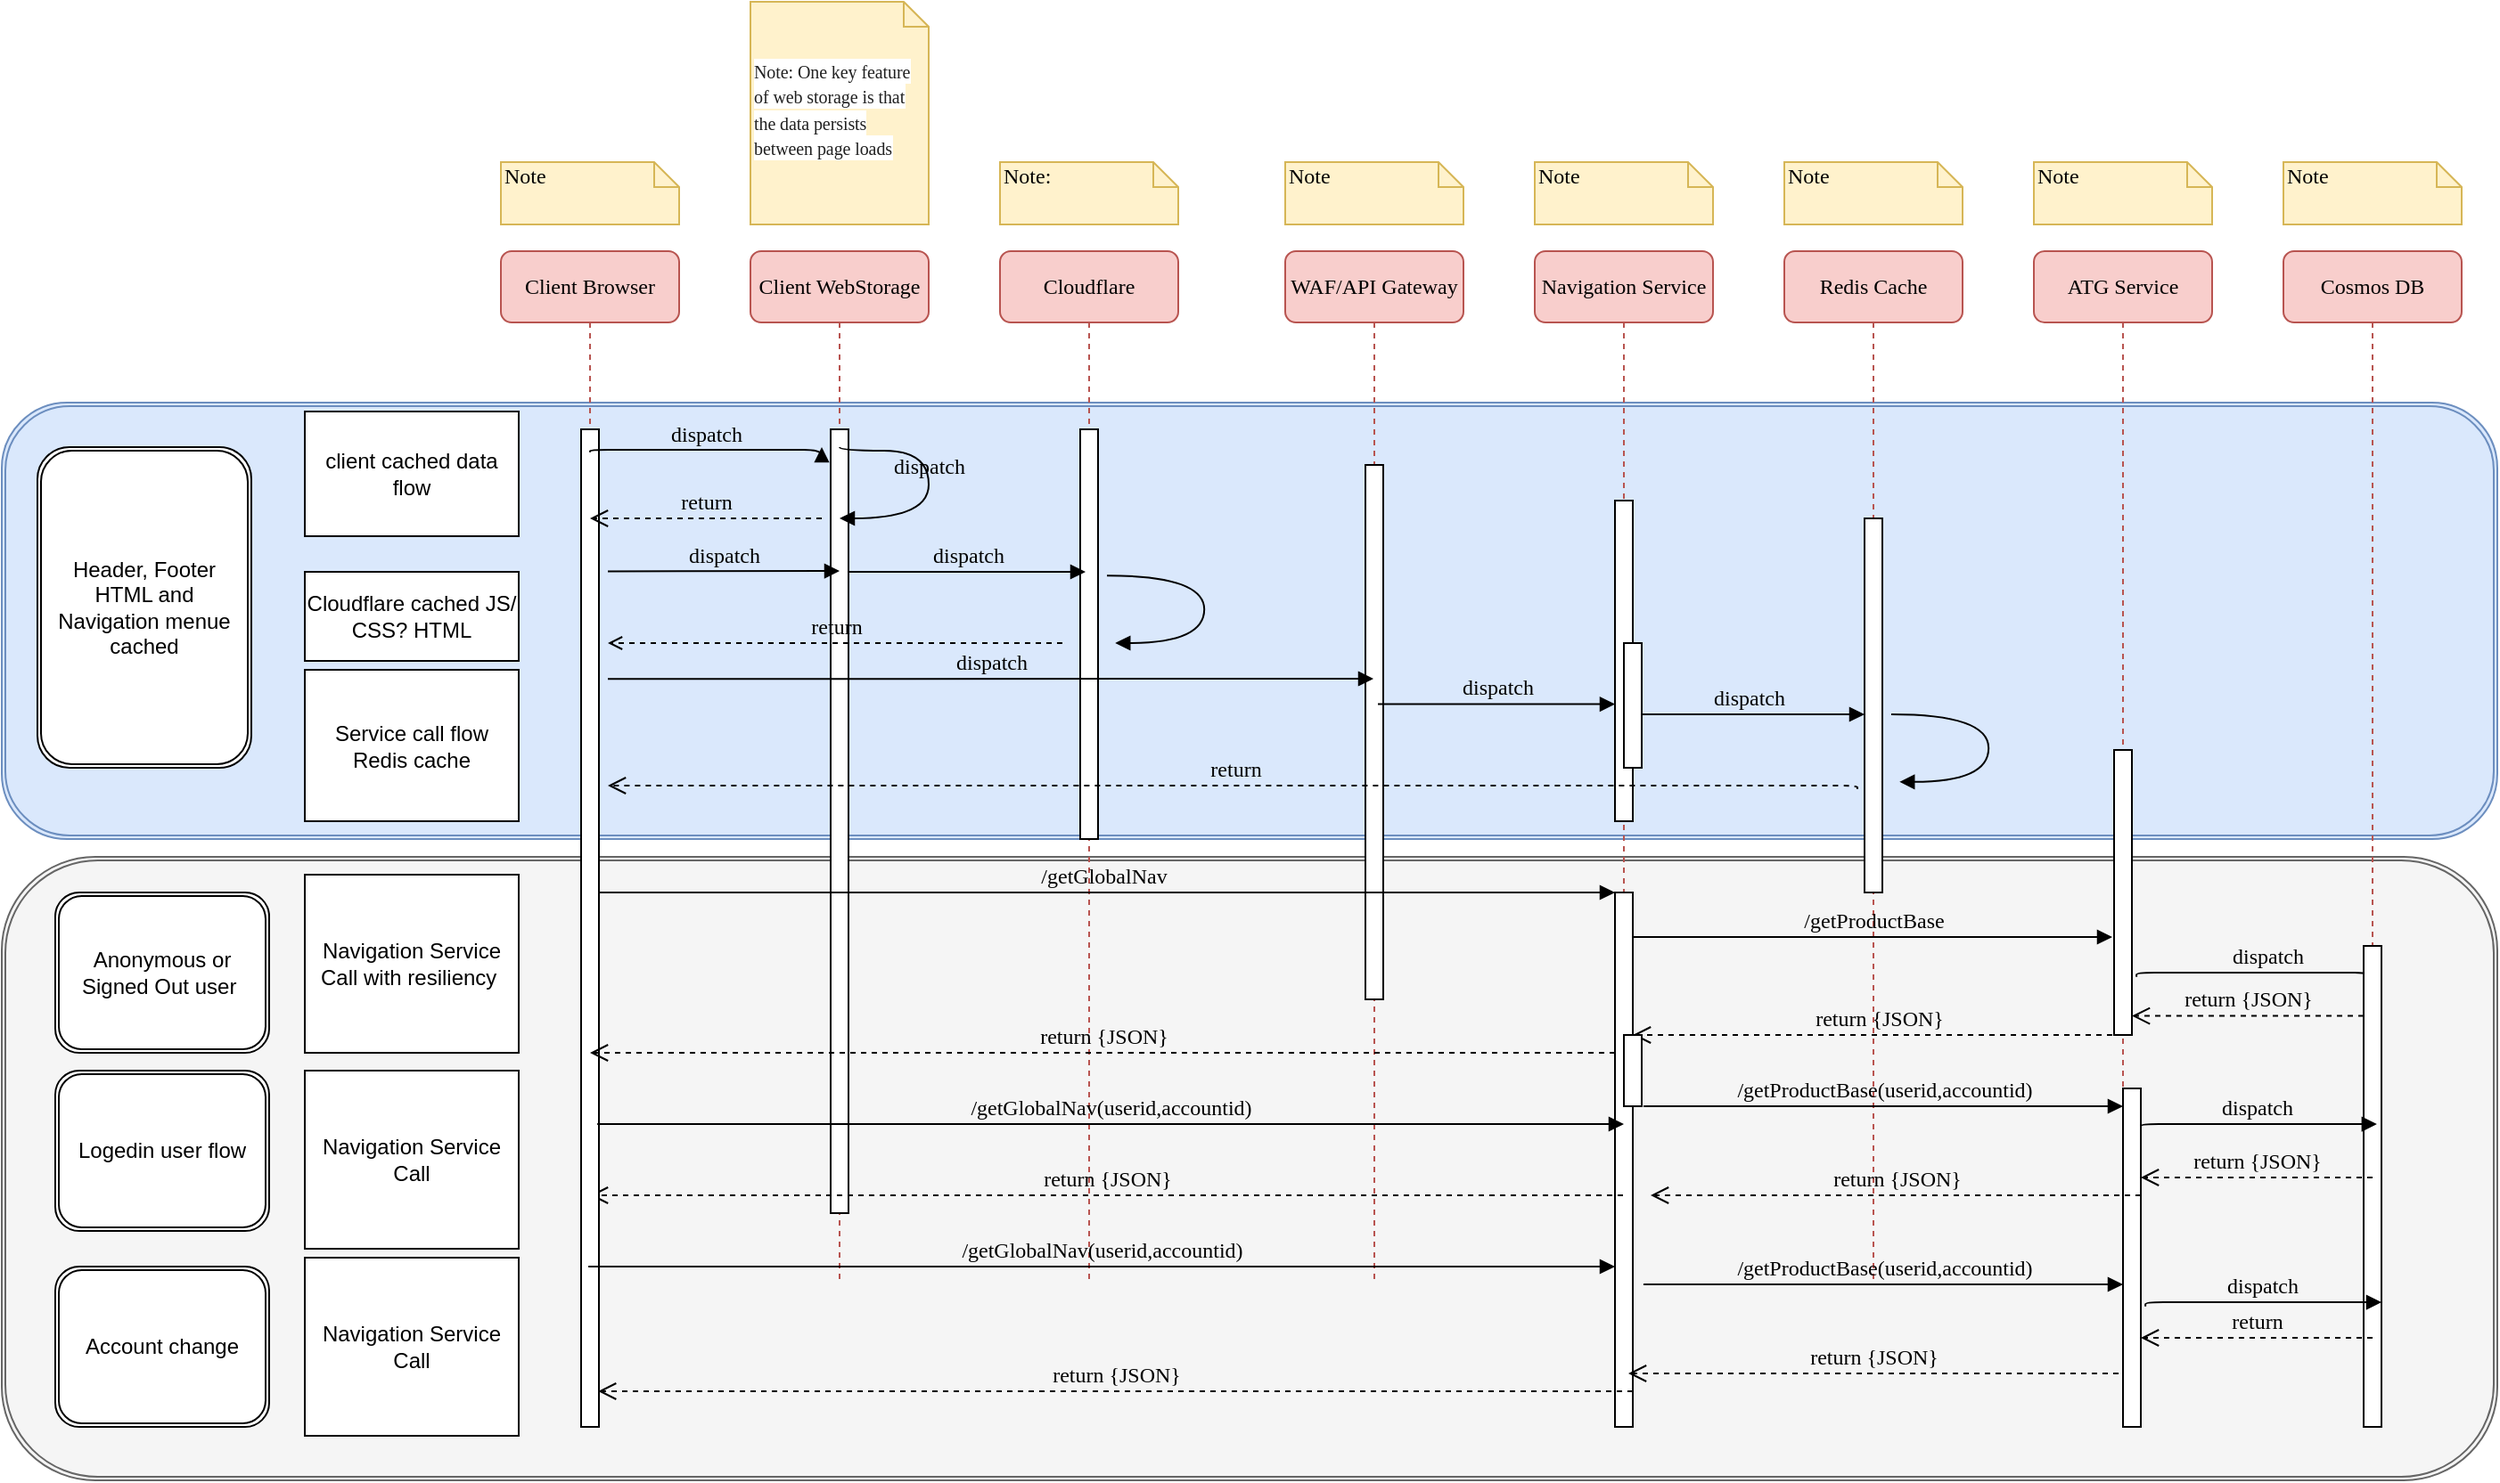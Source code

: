 <mxfile version="14.7.6" type="github">
  <diagram name="Page-1" id="13e1069c-82ec-6db2-03f1-153e76fe0fe0">
    <mxGraphModel dx="2583" dy="1631" grid="1" gridSize="10" guides="1" tooltips="1" connect="1" arrows="1" fold="1" page="1" pageScale="1" pageWidth="1100" pageHeight="850" background="none" math="0" shadow="0">
      <root>
        <mxCell id="0" />
        <mxCell id="1" parent="0" />
        <mxCell id="yelbldS1KdPnHRLMAt5i-46" value="" style="shape=ext;double=1;rounded=1;whiteSpace=wrap;html=1;verticalAlign=middle;fillColor=#f5f5f5;strokeColor=#666666;fontColor=#333333;" vertex="1" parent="1">
          <mxGeometry x="-320" y="420" width="1400" height="350" as="geometry" />
        </mxCell>
        <mxCell id="yelbldS1KdPnHRLMAt5i-44" value="&lt;span style=&quot;color: rgba(0 , 0 , 0 , 0) ; font-family: monospace ; font-size: 0px&quot;&gt;%3CmxGraphModel%3E%3Croot%3E%3CmxCell%20id%3D%220%22%2F%3E%3CmxCell%20id%3D%221%22%20parent%3D%220%22%2F%3E%3CmxCell%20id%3D%222%22%20value%3D%22Anonymous%20or%20Signed%20Out%20user%26amp%3Bnbsp%3B%22%20style%3D%22shape%3Dext%3Bdouble%3D1%3Brounded%3D1%3BwhiteSpace%3Dwrap%3Bhtml%3D1%3B%22%20vertex%3D%221%22%20parent%3D%221%22%3E%3CmxGeometry%20x%3D%22-290%22%20y%3D%22440%22%20width%3D%22120%22%20height%3D%2290%22%20as%3D%22geometry%22%2F%3E%3C%2FmxCell%3E%3C%2Froot%3E%3C%2FmxGraphModel%3E&lt;/span&gt;" style="shape=ext;double=1;rounded=1;whiteSpace=wrap;html=1;verticalAlign=middle;fillColor=#dae8fc;strokeColor=#6c8ebf;" vertex="1" parent="1">
          <mxGeometry x="-320" y="165" width="1400" height="245" as="geometry" />
        </mxCell>
        <mxCell id="yelbldS1KdPnHRLMAt5i-15" value="" style="html=1;verticalAlign=bottom;endArrow=block;labelBackgroundColor=none;fontFamily=Verdana;fontSize=12;elbow=vertical;edgeStyle=orthogonalEdgeStyle;curved=1;entryX=1;entryY=0.286;entryPerimeter=0;exitX=1.038;exitY=0.345;exitPerimeter=0;" edge="1" parent="1">
          <mxGeometry x="-0.233" y="25" relative="1" as="geometry">
            <mxPoint x="300.0" y="262.08" as="sourcePoint" />
            <mxPoint x="304.62" y="300.0" as="targetPoint" />
            <Array as="points">
              <mxPoint x="354.62" y="261.98" />
              <mxPoint x="354.62" y="299.98" />
            </Array>
            <mxPoint as="offset" />
          </mxGeometry>
        </mxCell>
        <mxCell id="7baba1c4bc27f4b0-2" value="Cloudflare" style="shape=umlLifeline;perimeter=lifelinePerimeter;whiteSpace=wrap;html=1;container=1;collapsible=0;recursiveResize=0;outlineConnect=0;rounded=1;shadow=0;comic=0;labelBackgroundColor=none;strokeWidth=1;fontFamily=Verdana;fontSize=12;align=center;fillColor=#f8cecc;strokeColor=#b85450;" parent="1" vertex="1">
          <mxGeometry x="240" y="80" width="100" height="580" as="geometry" />
        </mxCell>
        <mxCell id="7baba1c4bc27f4b0-10" value="" style="html=1;points=[];perimeter=orthogonalPerimeter;rounded=0;shadow=0;comic=0;labelBackgroundColor=none;strokeWidth=1;fontFamily=Verdana;fontSize=12;align=center;" parent="7baba1c4bc27f4b0-2" vertex="1">
          <mxGeometry x="45" y="100" width="10" height="230" as="geometry" />
        </mxCell>
        <mxCell id="7baba1c4bc27f4b0-3" value="WAF/API Gateway" style="shape=umlLifeline;perimeter=lifelinePerimeter;whiteSpace=wrap;html=1;container=1;collapsible=0;recursiveResize=0;outlineConnect=0;rounded=1;shadow=0;comic=0;labelBackgroundColor=none;strokeWidth=1;fontFamily=Verdana;fontSize=12;align=center;fillColor=#f8cecc;strokeColor=#b85450;" parent="1" vertex="1">
          <mxGeometry x="400" y="80" width="100" height="580" as="geometry" />
        </mxCell>
        <mxCell id="7baba1c4bc27f4b0-13" value="" style="html=1;points=[];perimeter=orthogonalPerimeter;rounded=0;shadow=0;comic=0;labelBackgroundColor=none;strokeWidth=1;fontFamily=Verdana;fontSize=12;align=center;" parent="7baba1c4bc27f4b0-3" vertex="1">
          <mxGeometry x="45" y="120" width="10" height="300" as="geometry" />
        </mxCell>
        <mxCell id="7baba1c4bc27f4b0-4" value="Navigation Service" style="shape=umlLifeline;perimeter=lifelinePerimeter;whiteSpace=wrap;html=1;container=1;collapsible=0;recursiveResize=0;outlineConnect=0;rounded=1;shadow=0;comic=0;labelBackgroundColor=none;strokeWidth=1;fontFamily=Verdana;fontSize=12;align=center;fillColor=#f8cecc;strokeColor=#b85450;" parent="1" vertex="1">
          <mxGeometry x="540" y="80" width="100" height="580" as="geometry" />
        </mxCell>
        <mxCell id="7baba1c4bc27f4b0-5" value="Redis Cache" style="shape=umlLifeline;perimeter=lifelinePerimeter;whiteSpace=wrap;html=1;container=1;collapsible=0;recursiveResize=0;outlineConnect=0;rounded=1;shadow=0;comic=0;labelBackgroundColor=none;strokeWidth=1;fontFamily=Verdana;fontSize=12;align=center;fillColor=#f8cecc;strokeColor=#b85450;" parent="1" vertex="1">
          <mxGeometry x="680" y="80" width="100" height="580" as="geometry" />
        </mxCell>
        <mxCell id="7baba1c4bc27f4b0-6" value="ATG Service" style="shape=umlLifeline;perimeter=lifelinePerimeter;whiteSpace=wrap;html=1;container=1;collapsible=0;recursiveResize=0;outlineConnect=0;rounded=1;shadow=0;comic=0;labelBackgroundColor=none;strokeWidth=1;fontFamily=Verdana;fontSize=12;align=center;fillColor=#f8cecc;strokeColor=#b85450;" parent="1" vertex="1">
          <mxGeometry x="820" y="80" width="100" height="580" as="geometry" />
        </mxCell>
        <mxCell id="7baba1c4bc27f4b0-7" value="Cosmos DB" style="shape=umlLifeline;perimeter=lifelinePerimeter;whiteSpace=wrap;html=1;container=1;collapsible=0;recursiveResize=0;outlineConnect=0;rounded=1;shadow=0;comic=0;labelBackgroundColor=none;strokeWidth=1;fontFamily=Verdana;fontSize=12;align=center;fillColor=#f8cecc;strokeColor=#b85450;" parent="1" vertex="1">
          <mxGeometry x="960" y="80" width="100" height="580" as="geometry" />
        </mxCell>
        <mxCell id="7baba1c4bc27f4b0-8" value="Client WebStorage" style="shape=umlLifeline;perimeter=lifelinePerimeter;whiteSpace=wrap;html=1;container=1;collapsible=0;recursiveResize=0;outlineConnect=0;rounded=1;shadow=0;comic=0;labelBackgroundColor=none;strokeWidth=1;fontFamily=Verdana;fontSize=12;align=center;fillColor=#f8cecc;strokeColor=#b85450;" parent="1" vertex="1">
          <mxGeometry x="100" y="80" width="100" height="580" as="geometry" />
        </mxCell>
        <mxCell id="7baba1c4bc27f4b0-9" value="" style="html=1;points=[];perimeter=orthogonalPerimeter;rounded=0;shadow=0;comic=0;labelBackgroundColor=none;strokeWidth=1;fontFamily=Verdana;fontSize=12;align=center;" parent="7baba1c4bc27f4b0-8" vertex="1">
          <mxGeometry x="45" y="100" width="10" height="440" as="geometry" />
        </mxCell>
        <mxCell id="7baba1c4bc27f4b0-16" value="" style="html=1;points=[];perimeter=orthogonalPerimeter;rounded=0;shadow=0;comic=0;labelBackgroundColor=none;strokeWidth=1;fontFamily=Verdana;fontSize=12;align=center;" parent="1" vertex="1">
          <mxGeometry x="585" y="220" width="10" height="180" as="geometry" />
        </mxCell>
        <mxCell id="7baba1c4bc27f4b0-17" value="dispatch" style="html=1;verticalAlign=bottom;endArrow=block;labelBackgroundColor=none;fontFamily=Verdana;fontSize=12;edgeStyle=elbowEdgeStyle;elbow=vertical;entryX=0.5;entryY=0.115;entryDx=0;entryDy=0;entryPerimeter=0;exitX=1.257;exitY=0.796;exitDx=0;exitDy=0;exitPerimeter=0;" parent="1" source="yelbldS1KdPnHRLMAt5i-22" target="7baba1c4bc27f4b0-25" edge="1">
          <mxGeometry relative="1" as="geometry">
            <mxPoint x="510" y="220" as="sourcePoint" />
            <Array as="points">
              <mxPoint x="900" y="485" />
              <mxPoint x="870" y="355" />
              <mxPoint x="550" y="210" />
              <mxPoint x="460" y="220" />
            </Array>
            <mxPoint x="980" y="453" as="targetPoint" />
          </mxGeometry>
        </mxCell>
        <mxCell id="7baba1c4bc27f4b0-19" value="" style="html=1;points=[];perimeter=orthogonalPerimeter;rounded=0;shadow=0;comic=0;labelBackgroundColor=none;strokeWidth=1;fontFamily=Verdana;fontSize=12;align=center;" parent="1" vertex="1">
          <mxGeometry x="725" y="230" width="10" height="210" as="geometry" />
        </mxCell>
        <mxCell id="7baba1c4bc27f4b0-20" value="dispatch" style="html=1;verticalAlign=bottom;endArrow=block;labelBackgroundColor=none;fontFamily=Verdana;fontSize=12;edgeStyle=elbowEdgeStyle;elbow=vertical;" parent="1" source="7baba1c4bc27f4b0-16" edge="1">
          <mxGeometry relative="1" as="geometry">
            <mxPoint x="650" y="230" as="sourcePoint" />
            <mxPoint x="725" y="340" as="targetPoint" />
            <Array as="points">
              <mxPoint x="650" y="340" />
            </Array>
          </mxGeometry>
        </mxCell>
        <mxCell id="7baba1c4bc27f4b0-22" value="" style="html=1;points=[];perimeter=orthogonalPerimeter;rounded=0;shadow=0;comic=0;labelBackgroundColor=none;strokeWidth=1;fontFamily=Verdana;fontSize=12;align=center;" parent="1" vertex="1">
          <mxGeometry x="585" y="440" width="10" height="300" as="geometry" />
        </mxCell>
        <mxCell id="7baba1c4bc27f4b0-23" value="/getGlobalNav" style="html=1;verticalAlign=bottom;endArrow=block;entryX=0;entryY=0;labelBackgroundColor=none;fontFamily=Verdana;fontSize=12;" parent="1" source="yelbldS1KdPnHRLMAt5i-2" target="7baba1c4bc27f4b0-22" edge="1">
          <mxGeometry relative="1" as="geometry">
            <mxPoint x="510" y="420" as="sourcePoint" />
          </mxGeometry>
        </mxCell>
        <mxCell id="7baba1c4bc27f4b0-25" value="" style="html=1;points=[];perimeter=orthogonalPerimeter;rounded=0;shadow=0;comic=0;labelBackgroundColor=none;strokeColor=#000000;strokeWidth=1;fillColor=#FFFFFF;fontFamily=Verdana;fontSize=12;fontColor=#000000;align=center;" parent="1" vertex="1">
          <mxGeometry x="1005" y="470" width="10" height="270" as="geometry" />
        </mxCell>
        <mxCell id="7baba1c4bc27f4b0-26" value="/getProductBase" style="html=1;verticalAlign=bottom;endArrow=block;labelBackgroundColor=none;fontFamily=Verdana;fontSize=12;" parent="1" source="7baba1c4bc27f4b0-22" edge="1">
          <mxGeometry relative="1" as="geometry">
            <mxPoint x="930" y="340" as="sourcePoint" />
            <mxPoint x="864" y="465" as="targetPoint" />
            <Array as="points">
              <mxPoint x="740" y="465" />
            </Array>
          </mxGeometry>
        </mxCell>
        <mxCell id="7baba1c4bc27f4b0-27" value="return {JSON}" style="html=1;verticalAlign=bottom;endArrow=open;dashed=1;endSize=8;labelBackgroundColor=none;fontFamily=Verdana;fontSize=12;" parent="1" target="7baba1c4bc27f4b0-22" edge="1">
          <mxGeometry relative="1" as="geometry">
            <mxPoint x="930" y="416" as="targetPoint" />
            <mxPoint x="870" y="520" as="sourcePoint" />
            <Array as="points">
              <mxPoint x="760" y="520" />
            </Array>
          </mxGeometry>
        </mxCell>
        <mxCell id="7baba1c4bc27f4b0-28" value="" style="html=1;points=[];perimeter=orthogonalPerimeter;rounded=0;shadow=0;comic=0;labelBackgroundColor=none;strokeWidth=1;fontFamily=Verdana;fontSize=12;align=center;" parent="1" vertex="1">
          <mxGeometry x="870" y="550" width="10" height="190" as="geometry" />
        </mxCell>
        <mxCell id="7baba1c4bc27f4b0-30" value="return {JSON}" style="html=1;verticalAlign=bottom;endArrow=open;dashed=1;endSize=8;labelBackgroundColor=none;fontFamily=Verdana;fontSize=12;edgeStyle=elbowEdgeStyle;elbow=vertical;" parent="1" source="7baba1c4bc27f4b0-4" target="yelbldS1KdPnHRLMAt5i-2" edge="1">
          <mxGeometry relative="1" as="geometry">
            <mxPoint x="800" y="626" as="targetPoint" />
            <Array as="points">
              <mxPoint x="230" y="610" />
              <mxPoint x="570" y="600" />
            </Array>
          </mxGeometry>
        </mxCell>
        <mxCell id="7baba1c4bc27f4b0-11" value="dispatch" style="html=1;verticalAlign=bottom;endArrow=block;labelBackgroundColor=none;fontFamily=Verdana;fontSize=12;edgeStyle=elbowEdgeStyle;elbow=vertical;" parent="1" source="7baba1c4bc27f4b0-9" edge="1">
          <mxGeometry relative="1" as="geometry">
            <mxPoint x="220" y="190" as="sourcePoint" />
            <mxPoint x="288" y="260" as="targetPoint" />
            <Array as="points">
              <mxPoint x="240" y="260" />
              <mxPoint x="180" y="200" />
            </Array>
          </mxGeometry>
        </mxCell>
        <mxCell id="7baba1c4bc27f4b0-34" value="" style="html=1;points=[];perimeter=orthogonalPerimeter;rounded=0;shadow=0;comic=0;labelBackgroundColor=none;strokeWidth=1;fontFamily=Verdana;fontSize=12;align=center;" parent="1" vertex="1">
          <mxGeometry x="590" y="300" width="10" height="70" as="geometry" />
        </mxCell>
        <mxCell id="7baba1c4bc27f4b0-37" value="" style="html=1;points=[];perimeter=orthogonalPerimeter;rounded=0;shadow=0;comic=0;labelBackgroundColor=none;strokeWidth=1;fontFamily=Verdana;fontSize=12;align=center;" parent="1" vertex="1">
          <mxGeometry x="590" y="520" width="10" height="40" as="geometry" />
        </mxCell>
        <mxCell id="7baba1c4bc27f4b0-40" value="&lt;span style=&quot;color: rgb(33 , 33 , 33) ; font-family: &amp;#34;arial&amp;#34; , , sans-serif ; letter-spacing: -0.044px ; background-color: rgb(255 , 255 , 255)&quot;&gt;&lt;font style=&quot;font-size: 10px&quot;&gt;Note: One key feature of web storage is that the data persists between page loads&lt;/font&gt;&lt;/span&gt;" style="shape=note;whiteSpace=wrap;html=1;size=14;verticalAlign=middle;align=left;spacingTop=-6;rounded=0;shadow=0;comic=0;labelBackgroundColor=none;strokeWidth=1;fontFamily=Verdana;fontSize=12;fillColor=#fff2cc;strokeColor=#d6b656;" parent="1" vertex="1">
          <mxGeometry x="100" y="-60" width="100" height="125" as="geometry" />
        </mxCell>
        <mxCell id="7baba1c4bc27f4b0-41" value="Note:&amp;nbsp;" style="shape=note;whiteSpace=wrap;html=1;size=14;verticalAlign=top;align=left;spacingTop=-6;rounded=0;shadow=0;comic=0;labelBackgroundColor=none;strokeWidth=1;fontFamily=Verdana;fontSize=12;fillColor=#fff2cc;strokeColor=#d6b656;" parent="1" vertex="1">
          <mxGeometry x="240" y="30" width="100" height="35" as="geometry" />
        </mxCell>
        <mxCell id="7baba1c4bc27f4b0-42" value="Note" style="shape=note;whiteSpace=wrap;html=1;size=14;verticalAlign=top;align=left;spacingTop=-6;rounded=0;shadow=0;comic=0;labelBackgroundColor=none;strokeWidth=1;fontFamily=Verdana;fontSize=12;fillColor=#fff2cc;strokeColor=#d6b656;" parent="1" vertex="1">
          <mxGeometry x="400" y="30" width="100" height="35" as="geometry" />
        </mxCell>
        <mxCell id="7baba1c4bc27f4b0-43" value="Note" style="shape=note;whiteSpace=wrap;html=1;size=14;verticalAlign=top;align=left;spacingTop=-6;rounded=0;shadow=0;comic=0;labelBackgroundColor=none;strokeWidth=1;fontFamily=Verdana;fontSize=12;fillColor=#fff2cc;strokeColor=#d6b656;" parent="1" vertex="1">
          <mxGeometry x="540" y="30" width="100" height="35" as="geometry" />
        </mxCell>
        <mxCell id="7baba1c4bc27f4b0-44" value="Note" style="shape=note;whiteSpace=wrap;html=1;size=14;verticalAlign=top;align=left;spacingTop=-6;rounded=0;shadow=0;comic=0;labelBackgroundColor=none;strokeWidth=1;fontFamily=Verdana;fontSize=12;fillColor=#fff2cc;strokeColor=#d6b656;" parent="1" vertex="1">
          <mxGeometry x="680" y="30" width="100" height="35" as="geometry" />
        </mxCell>
        <mxCell id="7baba1c4bc27f4b0-45" value="Note" style="shape=note;whiteSpace=wrap;html=1;size=14;verticalAlign=top;align=left;spacingTop=-6;rounded=0;shadow=0;comic=0;labelBackgroundColor=none;strokeWidth=1;fontFamily=Verdana;fontSize=12;fillColor=#fff2cc;strokeColor=#d6b656;" parent="1" vertex="1">
          <mxGeometry x="820" y="30" width="100" height="35" as="geometry" />
        </mxCell>
        <mxCell id="7baba1c4bc27f4b0-46" value="Note" style="shape=note;whiteSpace=wrap;html=1;size=14;verticalAlign=top;align=left;spacingTop=-6;rounded=0;shadow=0;comic=0;labelBackgroundColor=none;strokeWidth=1;fontFamily=Verdana;fontSize=12;fillColor=#fff2cc;strokeColor=#d6b656;" parent="1" vertex="1">
          <mxGeometry x="960" y="30" width="100" height="35" as="geometry" />
        </mxCell>
        <mxCell id="yelbldS1KdPnHRLMAt5i-1" value="Anonymous or Signed Out user&amp;nbsp;" style="shape=ext;double=1;rounded=1;whiteSpace=wrap;html=1;" vertex="1" parent="1">
          <mxGeometry x="-290" y="440" width="120" height="90" as="geometry" />
        </mxCell>
        <mxCell id="yelbldS1KdPnHRLMAt5i-2" value="Client Browser" style="shape=umlLifeline;perimeter=lifelinePerimeter;whiteSpace=wrap;html=1;container=1;collapsible=0;recursiveResize=0;outlineConnect=0;rounded=1;shadow=0;comic=0;labelBackgroundColor=none;strokeWidth=1;fontFamily=Verdana;fontSize=12;align=center;fillColor=#f8cecc;strokeColor=#b85450;" vertex="1" parent="1">
          <mxGeometry x="-40" y="80" width="100" height="660" as="geometry" />
        </mxCell>
        <mxCell id="yelbldS1KdPnHRLMAt5i-3" value="" style="html=1;points=[];perimeter=orthogonalPerimeter;rounded=0;shadow=0;comic=0;labelBackgroundColor=none;strokeWidth=1;fontFamily=Verdana;fontSize=12;align=center;" vertex="1" parent="yelbldS1KdPnHRLMAt5i-2">
          <mxGeometry x="45" y="100" width="10" height="560" as="geometry" />
        </mxCell>
        <mxCell id="yelbldS1KdPnHRLMAt5i-4" value="Note" style="shape=note;whiteSpace=wrap;html=1;size=14;verticalAlign=top;align=left;spacingTop=-6;rounded=0;shadow=0;comic=0;labelBackgroundColor=none;strokeWidth=1;fontFamily=Verdana;fontSize=12;fillColor=#fff2cc;strokeColor=#d6b656;" vertex="1" parent="1">
          <mxGeometry x="-40" y="30" width="100" height="35" as="geometry" />
        </mxCell>
        <mxCell id="yelbldS1KdPnHRLMAt5i-5" value="dispatch" style="html=1;verticalAlign=bottom;endArrow=block;labelBackgroundColor=none;fontFamily=Verdana;fontSize=12;edgeStyle=elbowEdgeStyle;elbow=vertical;exitX=0.5;exitY=0.023;exitDx=0;exitDy=0;exitPerimeter=0;" edge="1" parent="1" source="yelbldS1KdPnHRLMAt5i-3">
          <mxGeometry relative="1" as="geometry">
            <mxPoint x="20" y="190.429" as="sourcePoint" />
            <mxPoint x="140" y="190" as="targetPoint" />
          </mxGeometry>
        </mxCell>
        <mxCell id="yelbldS1KdPnHRLMAt5i-6" value="return" style="html=1;verticalAlign=bottom;endArrow=open;dashed=1;endSize=8;labelBackgroundColor=none;fontFamily=Verdana;fontSize=12;edgeStyle=elbowEdgeStyle;elbow=vertical;exitX=-0.4;exitY=0.724;exitDx=0;exitDy=0;exitPerimeter=0;" edge="1" parent="1" source="7baba1c4bc27f4b0-19">
          <mxGeometry relative="1" as="geometry">
            <mxPoint x="20" y="380" as="targetPoint" />
            <Array as="points">
              <mxPoint x="800" y="380" />
              <mxPoint x="830" y="380" />
            </Array>
            <mxPoint x="860" y="380" as="sourcePoint" />
          </mxGeometry>
        </mxCell>
        <mxCell id="yelbldS1KdPnHRLMAt5i-7" value="dispatch" style="html=1;verticalAlign=bottom;endArrow=block;labelBackgroundColor=none;fontFamily=Verdana;fontSize=12;elbow=vertical;edgeStyle=orthogonalEdgeStyle;curved=1;entryX=1;entryY=0.286;entryPerimeter=0;" edge="1" parent="1">
          <mxGeometry relative="1" as="geometry">
            <mxPoint x="150" y="190" as="sourcePoint" />
            <mxPoint x="150" y="230.0" as="targetPoint" />
            <Array as="points">
              <mxPoint x="200" y="191.98" />
              <mxPoint x="200" y="229.98" />
            </Array>
          </mxGeometry>
        </mxCell>
        <mxCell id="yelbldS1KdPnHRLMAt5i-8" value="client cached data flow" style="rounded=0;whiteSpace=wrap;html=1;verticalAlign=middle;" vertex="1" parent="1">
          <mxGeometry x="-150" y="170" width="120" height="70" as="geometry" />
        </mxCell>
        <mxCell id="yelbldS1KdPnHRLMAt5i-9" value="return" style="html=1;verticalAlign=bottom;endArrow=open;dashed=1;endSize=8;labelBackgroundColor=none;fontFamily=Verdana;fontSize=12;edgeStyle=elbowEdgeStyle;elbow=vertical;" edge="1" parent="1">
          <mxGeometry relative="1" as="geometry">
            <mxPoint x="10" y="230.0" as="targetPoint" />
            <Array as="points">
              <mxPoint x="85" y="230" />
              <mxPoint x="115" y="230" />
            </Array>
            <mxPoint x="140" y="230.0" as="sourcePoint" />
          </mxGeometry>
        </mxCell>
        <mxCell id="yelbldS1KdPnHRLMAt5i-10" value="Cloudflare cached JS/ CSS? HTML" style="rounded=0;whiteSpace=wrap;html=1;verticalAlign=middle;" vertex="1" parent="1">
          <mxGeometry x="-150" y="260" width="120" height="50" as="geometry" />
        </mxCell>
        <mxCell id="yelbldS1KdPnHRLMAt5i-11" value="dispatch" style="html=1;verticalAlign=bottom;endArrow=block;labelBackgroundColor=none;fontFamily=Verdana;fontSize=12;edgeStyle=elbowEdgeStyle;elbow=vertical;exitX=0.5;exitY=0.023;exitDx=0;exitDy=0;exitPerimeter=0;" edge="1" parent="1">
          <mxGeometry relative="1" as="geometry">
            <mxPoint x="20" y="259.7" as="sourcePoint" />
            <mxPoint x="150" y="259.58" as="targetPoint" />
          </mxGeometry>
        </mxCell>
        <mxCell id="yelbldS1KdPnHRLMAt5i-16" value="return" style="html=1;verticalAlign=bottom;endArrow=open;dashed=1;labelBackgroundColor=none;fontFamily=Verdana;fontSize=12;edgeStyle=elbowEdgeStyle;elbow=vertical;" edge="1" parent="1">
          <mxGeometry relative="1" as="geometry">
            <mxPoint x="20" y="300" as="targetPoint" />
            <Array as="points" />
            <mxPoint x="275" y="300" as="sourcePoint" />
          </mxGeometry>
        </mxCell>
        <mxCell id="yelbldS1KdPnHRLMAt5i-17" value="Service call flow Redis cache" style="rounded=0;whiteSpace=wrap;html=1;verticalAlign=middle;" vertex="1" parent="1">
          <mxGeometry x="-150" y="315" width="120" height="85" as="geometry" />
        </mxCell>
        <mxCell id="yelbldS1KdPnHRLMAt5i-19" value="dispatch" style="html=1;verticalAlign=bottom;endArrow=block;labelBackgroundColor=none;fontFamily=Verdana;fontSize=12;edgeStyle=elbowEdgeStyle;elbow=vertical;exitX=0.5;exitY=0.023;exitDx=0;exitDy=0;exitPerimeter=0;" edge="1" parent="1" target="7baba1c4bc27f4b0-3">
          <mxGeometry relative="1" as="geometry">
            <mxPoint x="20" y="320.12" as="sourcePoint" />
            <mxPoint x="150" y="320.0" as="targetPoint" />
          </mxGeometry>
        </mxCell>
        <mxCell id="yelbldS1KdPnHRLMAt5i-20" value="dispatch" style="html=1;verticalAlign=bottom;endArrow=block;labelBackgroundColor=none;fontFamily=Verdana;fontSize=12;edgeStyle=elbowEdgeStyle;elbow=vertical;" edge="1" parent="1">
          <mxGeometry relative="1" as="geometry">
            <mxPoint x="452" y="334.29" as="sourcePoint" />
            <mxPoint x="585" y="334.29" as="targetPoint" />
            <Array as="points">
              <mxPoint x="537" y="334.29" />
              <mxPoint x="477" y="274.29" />
            </Array>
          </mxGeometry>
        </mxCell>
        <mxCell id="yelbldS1KdPnHRLMAt5i-22" value="" style="html=1;points=[];perimeter=orthogonalPerimeter;rounded=0;shadow=0;comic=0;labelBackgroundColor=none;strokeWidth=1;fontFamily=Verdana;fontSize=12;align=center;" vertex="1" parent="1">
          <mxGeometry x="865" y="360" width="10" height="160" as="geometry" />
        </mxCell>
        <mxCell id="yelbldS1KdPnHRLMAt5i-23" value="" style="html=1;verticalAlign=bottom;endArrow=block;labelBackgroundColor=none;fontFamily=Verdana;fontSize=12;elbow=vertical;edgeStyle=orthogonalEdgeStyle;curved=1;entryX=1;entryY=0.286;entryPerimeter=0;exitX=1.038;exitY=0.345;exitPerimeter=0;" edge="1" parent="1">
          <mxGeometry x="-0.233" y="25" relative="1" as="geometry">
            <mxPoint x="740" y="340.0" as="sourcePoint" />
            <mxPoint x="744.62" y="377.92" as="targetPoint" />
            <Array as="points">
              <mxPoint x="794.62" y="339.9" />
              <mxPoint x="794.62" y="377.9" />
            </Array>
            <mxPoint as="offset" />
          </mxGeometry>
        </mxCell>
        <mxCell id="yelbldS1KdPnHRLMAt5i-25" value="Navigation Service Call with resiliency&amp;nbsp;" style="rounded=0;whiteSpace=wrap;html=1;verticalAlign=middle;" vertex="1" parent="1">
          <mxGeometry x="-150" y="430" width="120" height="100" as="geometry" />
        </mxCell>
        <mxCell id="yelbldS1KdPnHRLMAt5i-26" value="return {JSON}" style="html=1;verticalAlign=bottom;endArrow=open;dashed=1;endSize=8;labelBackgroundColor=none;fontFamily=Verdana;fontSize=12;edgeStyle=elbowEdgeStyle;elbow=vertical;" edge="1" parent="1">
          <mxGeometry relative="1" as="geometry">
            <mxPoint x="875" y="509.29" as="targetPoint" />
            <Array as="points">
              <mxPoint x="950" y="509.29" />
              <mxPoint x="980" y="509.29" />
            </Array>
            <mxPoint x="1005" y="509.29" as="sourcePoint" />
          </mxGeometry>
        </mxCell>
        <mxCell id="yelbldS1KdPnHRLMAt5i-27" value="return {JSON}" style="html=1;verticalAlign=bottom;endArrow=open;dashed=1;endSize=8;labelBackgroundColor=none;fontFamily=Verdana;fontSize=12;edgeStyle=elbowEdgeStyle;elbow=vertical;" edge="1" parent="1">
          <mxGeometry relative="1" as="geometry">
            <mxPoint x="10" y="530" as="targetPoint" />
            <Array as="points">
              <mxPoint x="285" y="530" />
            </Array>
            <mxPoint x="585" y="530" as="sourcePoint" />
          </mxGeometry>
        </mxCell>
        <mxCell id="yelbldS1KdPnHRLMAt5i-28" value="Logedin user flow" style="shape=ext;double=1;rounded=1;whiteSpace=wrap;html=1;" vertex="1" parent="1">
          <mxGeometry x="-290" y="540" width="120" height="90" as="geometry" />
        </mxCell>
        <mxCell id="yelbldS1KdPnHRLMAt5i-29" value="/getProductBase(userid,accountid)" style="html=1;verticalAlign=bottom;endArrow=block;labelBackgroundColor=none;fontFamily=Verdana;fontSize=12;" edge="1" parent="1">
          <mxGeometry relative="1" as="geometry">
            <mxPoint x="601" y="560" as="sourcePoint" />
            <mxPoint x="870.0" y="560" as="targetPoint" />
            <Array as="points">
              <mxPoint x="746" y="560" />
            </Array>
          </mxGeometry>
        </mxCell>
        <mxCell id="yelbldS1KdPnHRLMAt5i-30" value="dispatch" style="html=1;verticalAlign=bottom;endArrow=block;labelBackgroundColor=none;fontFamily=Verdana;fontSize=12;edgeStyle=elbowEdgeStyle;elbow=vertical;entryX=0.5;entryY=0.115;entryDx=0;entryDy=0;entryPerimeter=0;exitX=1.257;exitY=0.796;exitDx=0;exitDy=0;exitPerimeter=0;" edge="1" parent="1">
          <mxGeometry relative="1" as="geometry">
            <mxPoint x="880.0" y="572.41" as="sourcePoint" />
            <Array as="points">
              <mxPoint x="902.43" y="570.05" />
              <mxPoint x="872.43" y="440.05" />
              <mxPoint x="552.43" y="295.05" />
              <mxPoint x="462.43" y="305.05" />
            </Array>
            <mxPoint x="1012.43" y="570.0" as="targetPoint" />
          </mxGeometry>
        </mxCell>
        <mxCell id="yelbldS1KdPnHRLMAt5i-31" value="return {JSON}" style="html=1;verticalAlign=bottom;endArrow=open;dashed=1;endSize=8;labelBackgroundColor=none;fontFamily=Verdana;fontSize=12;edgeStyle=elbowEdgeStyle;elbow=vertical;" edge="1" parent="1">
          <mxGeometry relative="1" as="geometry">
            <mxPoint x="880" y="600" as="targetPoint" />
            <Array as="points">
              <mxPoint x="985" y="600" />
            </Array>
            <mxPoint x="1010" y="600" as="sourcePoint" />
          </mxGeometry>
        </mxCell>
        <mxCell id="yelbldS1KdPnHRLMAt5i-32" value="return {JSON}" style="html=1;verticalAlign=bottom;endArrow=open;dashed=1;endSize=8;labelBackgroundColor=none;fontFamily=Verdana;fontSize=12;" edge="1" parent="1">
          <mxGeometry relative="1" as="geometry">
            <mxPoint x="605" y="610" as="targetPoint" />
            <mxPoint x="880" y="610" as="sourcePoint" />
            <Array as="points">
              <mxPoint x="770" y="610" />
            </Array>
          </mxGeometry>
        </mxCell>
        <mxCell id="yelbldS1KdPnHRLMAt5i-33" value="Account change" style="shape=ext;double=1;rounded=1;whiteSpace=wrap;html=1;" vertex="1" parent="1">
          <mxGeometry x="-290" y="650" width="120" height="90" as="geometry" />
        </mxCell>
        <mxCell id="yelbldS1KdPnHRLMAt5i-35" value="/getGlobalNav(userid,accountid)" style="html=1;verticalAlign=bottom;endArrow=block;entryX=0;entryY=0;labelBackgroundColor=none;fontFamily=Verdana;fontSize=12;" edge="1" parent="1">
          <mxGeometry relative="1" as="geometry">
            <mxPoint x="14.071" y="570.0" as="sourcePoint" />
            <mxPoint x="590" y="570.0" as="targetPoint" />
          </mxGeometry>
        </mxCell>
        <mxCell id="yelbldS1KdPnHRLMAt5i-36" value="/getGlobalNav(userid,accountid)" style="html=1;verticalAlign=bottom;endArrow=block;entryX=0;entryY=0;labelBackgroundColor=none;fontFamily=Verdana;fontSize=12;" edge="1" parent="1">
          <mxGeometry relative="1" as="geometry">
            <mxPoint x="9.071" y="650.0" as="sourcePoint" />
            <mxPoint x="585" y="650.0" as="targetPoint" />
          </mxGeometry>
        </mxCell>
        <mxCell id="yelbldS1KdPnHRLMAt5i-37" value="/getProductBase(userid,accountid)" style="html=1;verticalAlign=bottom;endArrow=block;labelBackgroundColor=none;fontFamily=Verdana;fontSize=12;" edge="1" parent="1">
          <mxGeometry relative="1" as="geometry">
            <mxPoint x="601" y="660" as="sourcePoint" />
            <mxPoint x="870.0" y="660" as="targetPoint" />
            <Array as="points" />
          </mxGeometry>
        </mxCell>
        <mxCell id="yelbldS1KdPnHRLMAt5i-38" value="dispatch" style="html=1;verticalAlign=bottom;endArrow=block;labelBackgroundColor=none;fontFamily=Verdana;fontSize=12;edgeStyle=elbowEdgeStyle;elbow=vertical;entryX=0.5;entryY=0.115;entryDx=0;entryDy=0;entryPerimeter=0;exitX=1.257;exitY=0.796;exitDx=0;exitDy=0;exitPerimeter=0;" edge="1" parent="1">
          <mxGeometry relative="1" as="geometry">
            <mxPoint x="882.57" y="672.41" as="sourcePoint" />
            <Array as="points">
              <mxPoint x="905" y="670.05" />
              <mxPoint x="875" y="540.05" />
              <mxPoint x="555" y="395.05" />
              <mxPoint x="465" y="405.05" />
            </Array>
            <mxPoint x="1015.0" y="670" as="targetPoint" />
          </mxGeometry>
        </mxCell>
        <mxCell id="yelbldS1KdPnHRLMAt5i-39" value="return" style="html=1;verticalAlign=bottom;endArrow=open;dashed=1;endSize=8;labelBackgroundColor=none;fontFamily=Verdana;fontSize=12;edgeStyle=elbowEdgeStyle;elbow=vertical;" edge="1" parent="1">
          <mxGeometry relative="1" as="geometry">
            <mxPoint x="880" y="690" as="targetPoint" />
            <Array as="points">
              <mxPoint x="955" y="690" />
              <mxPoint x="985" y="690" />
            </Array>
            <mxPoint x="1010" y="690" as="sourcePoint" />
          </mxGeometry>
        </mxCell>
        <mxCell id="yelbldS1KdPnHRLMAt5i-40" value="return {JSON}" style="html=1;verticalAlign=bottom;endArrow=open;dashed=1;endSize=8;labelBackgroundColor=none;fontFamily=Verdana;fontSize=12;" edge="1" parent="1">
          <mxGeometry relative="1" as="geometry">
            <mxPoint x="592.5" y="710" as="targetPoint" />
            <mxPoint x="867.5" y="710" as="sourcePoint" />
            <Array as="points">
              <mxPoint x="757.5" y="710" />
            </Array>
          </mxGeometry>
        </mxCell>
        <mxCell id="yelbldS1KdPnHRLMAt5i-41" value="return {JSON}" style="html=1;verticalAlign=bottom;endArrow=open;dashed=1;endSize=8;labelBackgroundColor=none;fontFamily=Verdana;fontSize=12;edgeStyle=elbowEdgeStyle;elbow=vertical;" edge="1" parent="1">
          <mxGeometry relative="1" as="geometry">
            <mxPoint x="14.571" y="720" as="targetPoint" />
            <Array as="points">
              <mxPoint x="235.5" y="720" />
              <mxPoint x="575.5" y="710" />
            </Array>
            <mxPoint x="595" y="720" as="sourcePoint" />
          </mxGeometry>
        </mxCell>
        <mxCell id="yelbldS1KdPnHRLMAt5i-42" value="Navigation Service Call" style="rounded=0;whiteSpace=wrap;html=1;verticalAlign=middle;" vertex="1" parent="1">
          <mxGeometry x="-150" y="540" width="120" height="100" as="geometry" />
        </mxCell>
        <mxCell id="yelbldS1KdPnHRLMAt5i-43" value="Navigation Service Call" style="rounded=0;whiteSpace=wrap;html=1;verticalAlign=middle;" vertex="1" parent="1">
          <mxGeometry x="-150" y="645" width="120" height="100" as="geometry" />
        </mxCell>
        <mxCell id="yelbldS1KdPnHRLMAt5i-47" value="Header, Footer HTML and Navigation menue cached" style="shape=ext;double=1;rounded=1;whiteSpace=wrap;html=1;" vertex="1" parent="1">
          <mxGeometry x="-300" y="190" width="120" height="180" as="geometry" />
        </mxCell>
      </root>
    </mxGraphModel>
  </diagram>
</mxfile>
